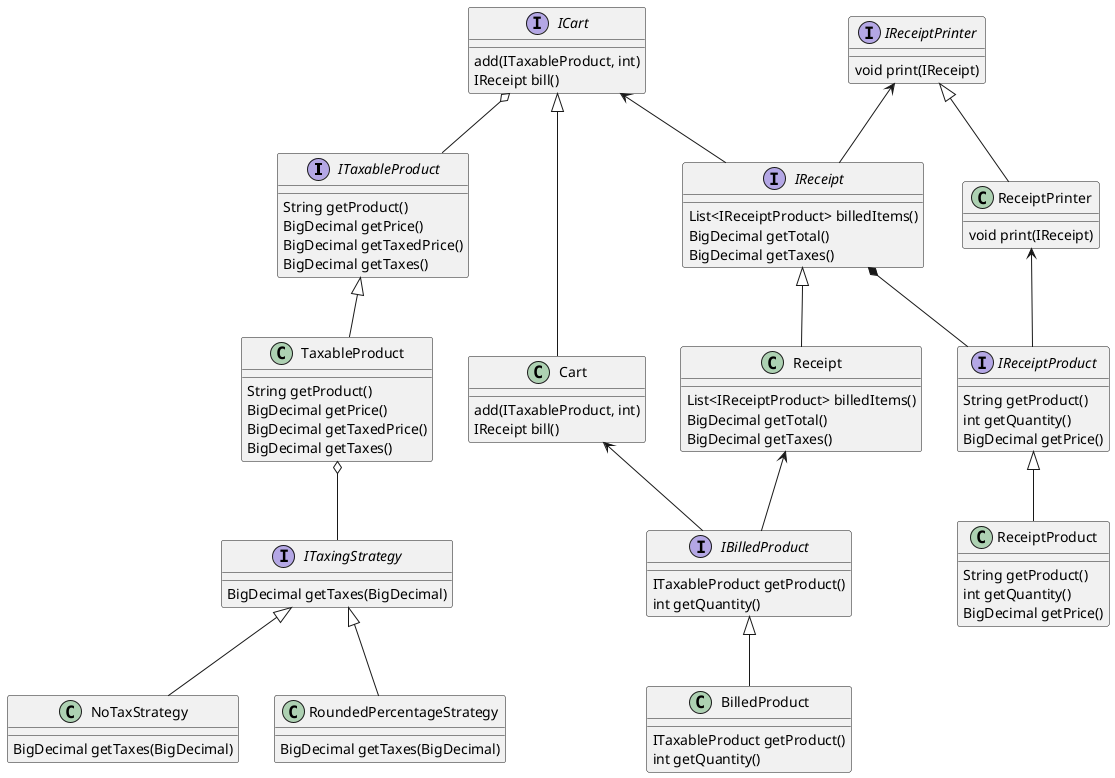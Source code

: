 @startuml
'https://plantuml.com/class-diagram

ITaxableProduct <|-- TaxableProduct
TaxableProduct o-- ITaxingStrategy
ITaxingStrategy <|-- NoTaxStrategy
ITaxingStrategy <|-- RoundedPercentageStrategy

ICart <|-- Cart
ICart o-- ITaxableProduct
ICart <-- IReceipt
IReceiptPrinter <-- IReceipt
IReceiptPrinter <|-- ReceiptPrinter
IReceipt <|-- Receipt
IReceiptProduct <|-- ReceiptProduct

IReceipt *-- IReceiptProduct
ReceiptPrinter <-- IReceiptProduct

IBilledProduct <|-- BilledProduct
Cart <-- IBilledProduct
Receipt <-- IBilledProduct


interface ITaxableProduct {
    String getProduct()
    BigDecimal getPrice()
    BigDecimal getTaxedPrice()
    BigDecimal getTaxes()
}

class TaxableProduct {
    String getProduct()
    BigDecimal getPrice()
    BigDecimal getTaxedPrice()
    BigDecimal getTaxes()
}

interface ICart {
    add(ITaxableProduct, int)
    IReceipt bill()
}

class Cart {
    add(ITaxableProduct, int)
    IReceipt bill()
}

interface IReceipt {
    List<IReceiptProduct> billedItems()
    BigDecimal getTotal()
    BigDecimal getTaxes()
}

class Receipt {
    List<IReceiptProduct> billedItems()
    BigDecimal getTotal()
    BigDecimal getTaxes()
}

interface ITaxingStrategy {
    BigDecimal getTaxes(BigDecimal)
}

class NoTaxStrategy {
    BigDecimal getTaxes(BigDecimal)
}

class RoundedPercentageStrategy {
    BigDecimal getTaxes(BigDecimal)
}

interface IReceiptPrinter {
    void print(IReceipt)
}

class ReceiptPrinter {
    void print(IReceipt)
}

interface IReceiptProduct {
    String getProduct()
    int getQuantity()
    BigDecimal getPrice()
}

class ReceiptProduct {
    String getProduct()
    int getQuantity()
    BigDecimal getPrice()
}

interface IBilledProduct {
    ITaxableProduct getProduct()
    int getQuantity()
}

class BilledProduct {
    ITaxableProduct getProduct()
    int getQuantity()
}

@enduml